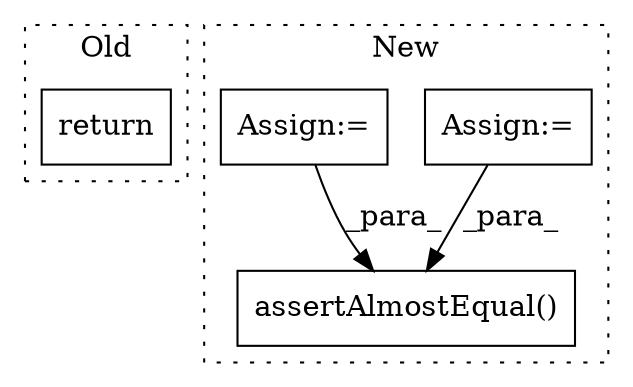 digraph G {
subgraph cluster0 {
1 [label="return" a="93" s="1753" l="6" shape="box"];
label = "Old";
style="dotted";
}
subgraph cluster1 {
2 [label="assertAlmostEqual()" a="75" s="2009,2041" l="23,1" shape="box"];
3 [label="Assign:=" a="68" s="1961" l="3" shape="box"];
4 [label="Assign:=" a="68" s="1922" l="3" shape="box"];
label = "New";
style="dotted";
}
3 -> 2 [label="_para_"];
4 -> 2 [label="_para_"];
}